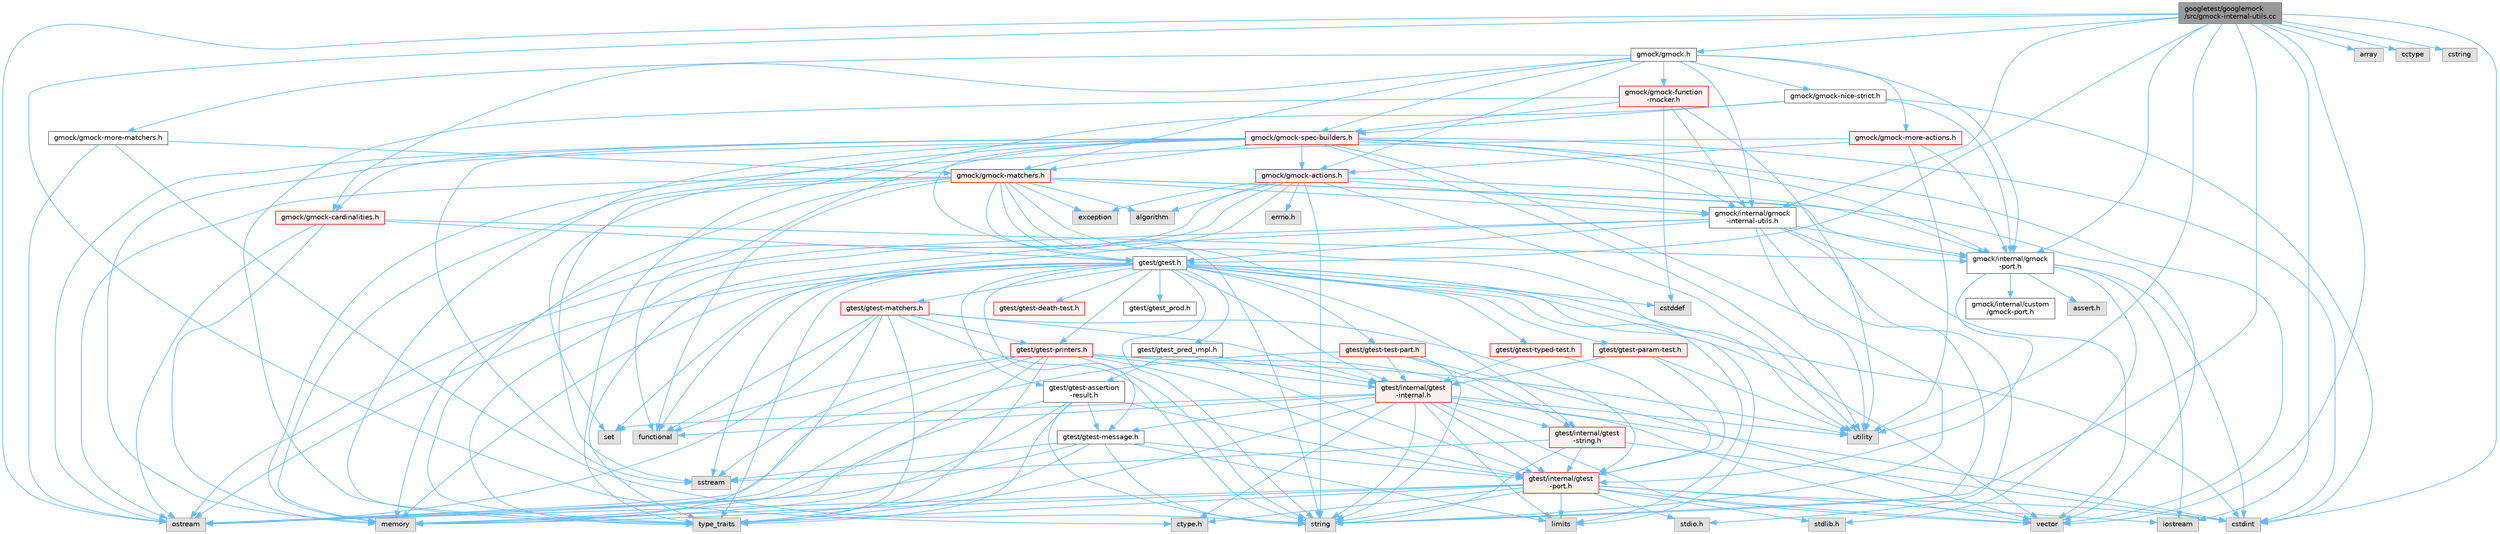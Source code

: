 digraph "googletest/googlemock/src/gmock-internal-utils.cc"
{
 // LATEX_PDF_SIZE
  bgcolor="transparent";
  edge [fontname=Helvetica,fontsize=10,labelfontname=Helvetica,labelfontsize=10];
  node [fontname=Helvetica,fontsize=10,shape=box,height=0.2,width=0.4];
  Node1 [id="Node000001",label="googletest/googlemock\l/src/gmock-internal-utils.cc",height=0.2,width=0.4,color="gray40", fillcolor="grey60", style="filled", fontcolor="black",tooltip=" "];
  Node1 -> Node2 [id="edge1_Node000001_Node000002",color="steelblue1",style="solid",tooltip=" "];
  Node2 [id="Node000002",label="gmock/internal/gmock\l-internal-utils.h",height=0.2,width=0.4,color="grey40", fillcolor="white", style="filled",URL="$gmock-internal-utils_8h.html",tooltip=" "];
  Node2 -> Node3 [id="edge2_Node000002_Node000003",color="steelblue1",style="solid",tooltip=" "];
  Node3 [id="Node000003",label="stdio.h",height=0.2,width=0.4,color="grey60", fillcolor="#E0E0E0", style="filled",tooltip=" "];
  Node2 -> Node4 [id="edge3_Node000002_Node000004",color="steelblue1",style="solid",tooltip=" "];
  Node4 [id="Node000004",label="ostream",height=0.2,width=0.4,color="grey60", fillcolor="#E0E0E0", style="filled",tooltip=" "];
  Node2 -> Node5 [id="edge4_Node000002_Node000005",color="steelblue1",style="solid",tooltip=" "];
  Node5 [id="Node000005",label="string",height=0.2,width=0.4,color="grey60", fillcolor="#E0E0E0", style="filled",tooltip=" "];
  Node2 -> Node6 [id="edge5_Node000002_Node000006",color="steelblue1",style="solid",tooltip=" "];
  Node6 [id="Node000006",label="type_traits",height=0.2,width=0.4,color="grey60", fillcolor="#E0E0E0", style="filled",tooltip=" "];
  Node2 -> Node7 [id="edge6_Node000002_Node000007",color="steelblue1",style="solid",tooltip=" "];
  Node7 [id="Node000007",label="utility",height=0.2,width=0.4,color="grey60", fillcolor="#E0E0E0", style="filled",tooltip=" "];
  Node2 -> Node8 [id="edge7_Node000002_Node000008",color="steelblue1",style="solid",tooltip=" "];
  Node8 [id="Node000008",label="vector",height=0.2,width=0.4,color="grey60", fillcolor="#E0E0E0", style="filled",tooltip=" "];
  Node2 -> Node9 [id="edge8_Node000002_Node000009",color="steelblue1",style="solid",tooltip=" "];
  Node9 [id="Node000009",label="gmock/internal/gmock\l-port.h",height=0.2,width=0.4,color="grey40", fillcolor="white", style="filled",URL="$gmock-port_8h.html",tooltip=" "];
  Node9 -> Node10 [id="edge9_Node000009_Node000010",color="steelblue1",style="solid",tooltip=" "];
  Node10 [id="Node000010",label="assert.h",height=0.2,width=0.4,color="grey60", fillcolor="#E0E0E0", style="filled",tooltip=" "];
  Node9 -> Node11 [id="edge10_Node000009_Node000011",color="steelblue1",style="solid",tooltip=" "];
  Node11 [id="Node000011",label="stdlib.h",height=0.2,width=0.4,color="grey60", fillcolor="#E0E0E0", style="filled",tooltip=" "];
  Node9 -> Node12 [id="edge11_Node000009_Node000012",color="steelblue1",style="solid",tooltip=" "];
  Node12 [id="Node000012",label="cstdint",height=0.2,width=0.4,color="grey60", fillcolor="#E0E0E0", style="filled",tooltip=" "];
  Node9 -> Node13 [id="edge12_Node000009_Node000013",color="steelblue1",style="solid",tooltip=" "];
  Node13 [id="Node000013",label="iostream",height=0.2,width=0.4,color="grey60", fillcolor="#E0E0E0", style="filled",tooltip=" "];
  Node9 -> Node14 [id="edge13_Node000009_Node000014",color="steelblue1",style="solid",tooltip=" "];
  Node14 [id="Node000014",label="gmock/internal/custom\l/gmock-port.h",height=0.2,width=0.4,color="grey40", fillcolor="white", style="filled",URL="$custom_2gmock-port_8h.html",tooltip=" "];
  Node9 -> Node15 [id="edge14_Node000009_Node000015",color="steelblue1",style="solid",tooltip=" "];
  Node15 [id="Node000015",label="gtest/internal/gtest\l-port.h",height=0.2,width=0.4,color="red", fillcolor="#FFF0F0", style="filled",URL="$gtest-port_8h.html",tooltip=" "];
  Node15 -> Node17 [id="edge15_Node000015_Node000017",color="steelblue1",style="solid",tooltip=" "];
  Node17 [id="Node000017",label="ctype.h",height=0.2,width=0.4,color="grey60", fillcolor="#E0E0E0", style="filled",tooltip=" "];
  Node15 -> Node3 [id="edge16_Node000015_Node000003",color="steelblue1",style="solid",tooltip=" "];
  Node15 -> Node11 [id="edge17_Node000015_Node000011",color="steelblue1",style="solid",tooltip=" "];
  Node15 -> Node12 [id="edge18_Node000015_Node000012",color="steelblue1",style="solid",tooltip=" "];
  Node15 -> Node13 [id="edge19_Node000015_Node000013",color="steelblue1",style="solid",tooltip=" "];
  Node15 -> Node26 [id="edge20_Node000015_Node000026",color="steelblue1",style="solid",tooltip=" "];
  Node26 [id="Node000026",label="limits",height=0.2,width=0.4,color="grey60", fillcolor="#E0E0E0", style="filled",tooltip=" "];
  Node15 -> Node28 [id="edge21_Node000015_Node000028",color="steelblue1",style="solid",tooltip=" "];
  Node28 [id="Node000028",label="memory",height=0.2,width=0.4,color="grey60", fillcolor="#E0E0E0", style="filled",tooltip=" "];
  Node15 -> Node4 [id="edge22_Node000015_Node000004",color="steelblue1",style="solid",tooltip=" "];
  Node15 -> Node5 [id="edge23_Node000015_Node000005",color="steelblue1",style="solid",tooltip=" "];
  Node15 -> Node6 [id="edge24_Node000015_Node000006",color="steelblue1",style="solid",tooltip=" "];
  Node15 -> Node8 [id="edge25_Node000015_Node000008",color="steelblue1",style="solid",tooltip=" "];
  Node2 -> Node43 [id="edge26_Node000002_Node000043",color="steelblue1",style="solid",tooltip=" "];
  Node43 [id="Node000043",label="gtest/gtest.h",height=0.2,width=0.4,color="grey40", fillcolor="white", style="filled",URL="$gtest_8h.html",tooltip=" "];
  Node43 -> Node21 [id="edge27_Node000043_Node000021",color="steelblue1",style="solid",tooltip=" "];
  Node21 [id="Node000021",label="cstddef",height=0.2,width=0.4,color="grey60", fillcolor="#E0E0E0", style="filled",tooltip=" "];
  Node43 -> Node12 [id="edge28_Node000043_Node000012",color="steelblue1",style="solid",tooltip=" "];
  Node43 -> Node26 [id="edge29_Node000043_Node000026",color="steelblue1",style="solid",tooltip=" "];
  Node43 -> Node28 [id="edge30_Node000043_Node000028",color="steelblue1",style="solid",tooltip=" "];
  Node43 -> Node4 [id="edge31_Node000043_Node000004",color="steelblue1",style="solid",tooltip=" "];
  Node43 -> Node24 [id="edge32_Node000043_Node000024",color="steelblue1",style="solid",tooltip=" "];
  Node24 [id="Node000024",label="set",height=0.2,width=0.4,color="grey60", fillcolor="#E0E0E0", style="filled",tooltip=" "];
  Node43 -> Node44 [id="edge33_Node000043_Node000044",color="steelblue1",style="solid",tooltip=" "];
  Node44 [id="Node000044",label="sstream",height=0.2,width=0.4,color="grey60", fillcolor="#E0E0E0", style="filled",tooltip=" "];
  Node43 -> Node5 [id="edge34_Node000043_Node000005",color="steelblue1",style="solid",tooltip=" "];
  Node43 -> Node6 [id="edge35_Node000043_Node000006",color="steelblue1",style="solid",tooltip=" "];
  Node43 -> Node8 [id="edge36_Node000043_Node000008",color="steelblue1",style="solid",tooltip=" "];
  Node43 -> Node45 [id="edge37_Node000043_Node000045",color="steelblue1",style="solid",tooltip=" "];
  Node45 [id="Node000045",label="gtest/gtest-assertion\l-result.h",height=0.2,width=0.4,color="grey40", fillcolor="white", style="filled",URL="$gtest-assertion-result_8h.html",tooltip=" "];
  Node45 -> Node28 [id="edge38_Node000045_Node000028",color="steelblue1",style="solid",tooltip=" "];
  Node45 -> Node4 [id="edge39_Node000045_Node000004",color="steelblue1",style="solid",tooltip=" "];
  Node45 -> Node5 [id="edge40_Node000045_Node000005",color="steelblue1",style="solid",tooltip=" "];
  Node45 -> Node6 [id="edge41_Node000045_Node000006",color="steelblue1",style="solid",tooltip=" "];
  Node45 -> Node46 [id="edge42_Node000045_Node000046",color="steelblue1",style="solid",tooltip=" "];
  Node46 [id="Node000046",label="gtest/gtest-message.h",height=0.2,width=0.4,color="grey40", fillcolor="white", style="filled",URL="$gtest-message_8h.html",tooltip=" "];
  Node46 -> Node26 [id="edge43_Node000046_Node000026",color="steelblue1",style="solid",tooltip=" "];
  Node46 -> Node28 [id="edge44_Node000046_Node000028",color="steelblue1",style="solid",tooltip=" "];
  Node46 -> Node4 [id="edge45_Node000046_Node000004",color="steelblue1",style="solid",tooltip=" "];
  Node46 -> Node44 [id="edge46_Node000046_Node000044",color="steelblue1",style="solid",tooltip=" "];
  Node46 -> Node5 [id="edge47_Node000046_Node000005",color="steelblue1",style="solid",tooltip=" "];
  Node46 -> Node15 [id="edge48_Node000046_Node000015",color="steelblue1",style="solid",tooltip=" "];
  Node45 -> Node15 [id="edge49_Node000045_Node000015",color="steelblue1",style="solid",tooltip=" "];
  Node43 -> Node47 [id="edge50_Node000043_Node000047",color="steelblue1",style="solid",tooltip=" "];
  Node47 [id="Node000047",label="gtest/gtest-death-test.h",height=0.2,width=0.4,color="red", fillcolor="#FFF0F0", style="filled",URL="$gtest-death-test_8h.html",tooltip=" "];
  Node43 -> Node49 [id="edge51_Node000043_Node000049",color="steelblue1",style="solid",tooltip=" "];
  Node49 [id="Node000049",label="gtest/gtest-matchers.h",height=0.2,width=0.4,color="red", fillcolor="#FFF0F0", style="filled",URL="$gtest-matchers_8h.html",tooltip=" "];
  Node49 -> Node51 [id="edge52_Node000049_Node000051",color="steelblue1",style="solid",tooltip=" "];
  Node51 [id="Node000051",label="functional",height=0.2,width=0.4,color="grey60", fillcolor="#E0E0E0", style="filled",tooltip=" "];
  Node49 -> Node28 [id="edge53_Node000049_Node000028",color="steelblue1",style="solid",tooltip=" "];
  Node49 -> Node4 [id="edge54_Node000049_Node000004",color="steelblue1",style="solid",tooltip=" "];
  Node49 -> Node5 [id="edge55_Node000049_Node000005",color="steelblue1",style="solid",tooltip=" "];
  Node49 -> Node6 [id="edge56_Node000049_Node000006",color="steelblue1",style="solid",tooltip=" "];
  Node49 -> Node52 [id="edge57_Node000049_Node000052",color="steelblue1",style="solid",tooltip=" "];
  Node52 [id="Node000052",label="gtest/gtest-printers.h",height=0.2,width=0.4,color="red", fillcolor="#FFF0F0", style="filled",URL="$gtest-printers_8h.html",tooltip=" "];
  Node52 -> Node51 [id="edge58_Node000052_Node000051",color="steelblue1",style="solid",tooltip=" "];
  Node52 -> Node28 [id="edge59_Node000052_Node000028",color="steelblue1",style="solid",tooltip=" "];
  Node52 -> Node4 [id="edge60_Node000052_Node000004",color="steelblue1",style="solid",tooltip=" "];
  Node52 -> Node44 [id="edge61_Node000052_Node000044",color="steelblue1",style="solid",tooltip=" "];
  Node52 -> Node5 [id="edge62_Node000052_Node000005",color="steelblue1",style="solid",tooltip=" "];
  Node52 -> Node6 [id="edge63_Node000052_Node000006",color="steelblue1",style="solid",tooltip=" "];
  Node52 -> Node7 [id="edge64_Node000052_Node000007",color="steelblue1",style="solid",tooltip=" "];
  Node52 -> Node8 [id="edge65_Node000052_Node000008",color="steelblue1",style="solid",tooltip=" "];
  Node52 -> Node53 [id="edge66_Node000052_Node000053",color="steelblue1",style="solid",tooltip=" "];
  Node53 [id="Node000053",label="gtest/internal/gtest\l-internal.h",height=0.2,width=0.4,color="red", fillcolor="#FFF0F0", style="filled",URL="$gtest-internal_8h.html",tooltip=" "];
  Node53 -> Node15 [id="edge67_Node000053_Node000015",color="steelblue1",style="solid",tooltip=" "];
  Node53 -> Node17 [id="edge68_Node000053_Node000017",color="steelblue1",style="solid",tooltip=" "];
  Node53 -> Node12 [id="edge69_Node000053_Node000012",color="steelblue1",style="solid",tooltip=" "];
  Node53 -> Node51 [id="edge70_Node000053_Node000051",color="steelblue1",style="solid",tooltip=" "];
  Node53 -> Node26 [id="edge71_Node000053_Node000026",color="steelblue1",style="solid",tooltip=" "];
  Node53 -> Node24 [id="edge72_Node000053_Node000024",color="steelblue1",style="solid",tooltip=" "];
  Node53 -> Node5 [id="edge73_Node000053_Node000005",color="steelblue1",style="solid",tooltip=" "];
  Node53 -> Node6 [id="edge74_Node000053_Node000006",color="steelblue1",style="solid",tooltip=" "];
  Node53 -> Node7 [id="edge75_Node000053_Node000007",color="steelblue1",style="solid",tooltip=" "];
  Node53 -> Node8 [id="edge76_Node000053_Node000008",color="steelblue1",style="solid",tooltip=" "];
  Node53 -> Node46 [id="edge77_Node000053_Node000046",color="steelblue1",style="solid",tooltip=" "];
  Node53 -> Node57 [id="edge78_Node000053_Node000057",color="steelblue1",style="solid",tooltip=" "];
  Node57 [id="Node000057",label="gtest/internal/gtest\l-string.h",height=0.2,width=0.4,color="red", fillcolor="#FFF0F0", style="filled",URL="$gtest-string_8h.html",tooltip=" "];
  Node57 -> Node12 [id="edge79_Node000057_Node000012",color="steelblue1",style="solid",tooltip=" "];
  Node57 -> Node44 [id="edge80_Node000057_Node000044",color="steelblue1",style="solid",tooltip=" "];
  Node57 -> Node5 [id="edge81_Node000057_Node000005",color="steelblue1",style="solid",tooltip=" "];
  Node57 -> Node15 [id="edge82_Node000057_Node000015",color="steelblue1",style="solid",tooltip=" "];
  Node52 -> Node15 [id="edge83_Node000052_Node000015",color="steelblue1",style="solid",tooltip=" "];
  Node49 -> Node53 [id="edge84_Node000049_Node000053",color="steelblue1",style="solid",tooltip=" "];
  Node49 -> Node15 [id="edge85_Node000049_Node000015",color="steelblue1",style="solid",tooltip=" "];
  Node43 -> Node46 [id="edge86_Node000043_Node000046",color="steelblue1",style="solid",tooltip=" "];
  Node43 -> Node60 [id="edge87_Node000043_Node000060",color="steelblue1",style="solid",tooltip=" "];
  Node60 [id="Node000060",label="gtest/gtest-param-test.h",height=0.2,width=0.4,color="red", fillcolor="#FFF0F0", style="filled",URL="$gtest-param-test_8h.html",tooltip=" "];
  Node60 -> Node7 [id="edge88_Node000060_Node000007",color="steelblue1",style="solid",tooltip=" "];
  Node60 -> Node53 [id="edge89_Node000060_Node000053",color="steelblue1",style="solid",tooltip=" "];
  Node60 -> Node15 [id="edge90_Node000060_Node000015",color="steelblue1",style="solid",tooltip=" "];
  Node43 -> Node52 [id="edge91_Node000043_Node000052",color="steelblue1",style="solid",tooltip=" "];
  Node43 -> Node64 [id="edge92_Node000043_Node000064",color="steelblue1",style="solid",tooltip=" "];
  Node64 [id="Node000064",label="gtest/gtest-test-part.h",height=0.2,width=0.4,color="red", fillcolor="#FFF0F0", style="filled",URL="$gtest-test-part_8h.html",tooltip=" "];
  Node64 -> Node4 [id="edge93_Node000064_Node000004",color="steelblue1",style="solid",tooltip=" "];
  Node64 -> Node5 [id="edge94_Node000064_Node000005",color="steelblue1",style="solid",tooltip=" "];
  Node64 -> Node8 [id="edge95_Node000064_Node000008",color="steelblue1",style="solid",tooltip=" "];
  Node64 -> Node53 [id="edge96_Node000064_Node000053",color="steelblue1",style="solid",tooltip=" "];
  Node64 -> Node57 [id="edge97_Node000064_Node000057",color="steelblue1",style="solid",tooltip=" "];
  Node43 -> Node66 [id="edge98_Node000043_Node000066",color="steelblue1",style="solid",tooltip=" "];
  Node66 [id="Node000066",label="gtest/gtest-typed-test.h",height=0.2,width=0.4,color="red", fillcolor="#FFF0F0", style="filled",URL="$gtest-typed-test_8h.html",tooltip=" "];
  Node66 -> Node53 [id="edge99_Node000066_Node000053",color="steelblue1",style="solid",tooltip=" "];
  Node66 -> Node15 [id="edge100_Node000066_Node000015",color="steelblue1",style="solid",tooltip=" "];
  Node43 -> Node67 [id="edge101_Node000043_Node000067",color="steelblue1",style="solid",tooltip=" "];
  Node67 [id="Node000067",label="gtest/gtest_pred_impl.h",height=0.2,width=0.4,color="grey40", fillcolor="white", style="filled",URL="$gtest__pred__impl_8h.html",tooltip=" "];
  Node67 -> Node45 [id="edge102_Node000067_Node000045",color="steelblue1",style="solid",tooltip=" "];
  Node67 -> Node53 [id="edge103_Node000067_Node000053",color="steelblue1",style="solid",tooltip=" "];
  Node67 -> Node15 [id="edge104_Node000067_Node000015",color="steelblue1",style="solid",tooltip=" "];
  Node43 -> Node68 [id="edge105_Node000043_Node000068",color="steelblue1",style="solid",tooltip=" "];
  Node68 [id="Node000068",label="gtest/gtest_prod.h",height=0.2,width=0.4,color="grey40", fillcolor="white", style="filled",URL="$gtest__prod_8h.html",tooltip=" "];
  Node43 -> Node53 [id="edge106_Node000043_Node000053",color="steelblue1",style="solid",tooltip=" "];
  Node43 -> Node57 [id="edge107_Node000043_Node000057",color="steelblue1",style="solid",tooltip=" "];
  Node1 -> Node17 [id="edge108_Node000001_Node000017",color="steelblue1",style="solid",tooltip=" "];
  Node1 -> Node69 [id="edge109_Node000001_Node000069",color="steelblue1",style="solid",tooltip=" "];
  Node69 [id="Node000069",label="array",height=0.2,width=0.4,color="grey60", fillcolor="#E0E0E0", style="filled",tooltip=" "];
  Node1 -> Node70 [id="edge110_Node000001_Node000070",color="steelblue1",style="solid",tooltip=" "];
  Node70 [id="Node000070",label="cctype",height=0.2,width=0.4,color="grey60", fillcolor="#E0E0E0", style="filled",tooltip=" "];
  Node1 -> Node12 [id="edge111_Node000001_Node000012",color="steelblue1",style="solid",tooltip=" "];
  Node1 -> Node23 [id="edge112_Node000001_Node000023",color="steelblue1",style="solid",tooltip=" "];
  Node23 [id="Node000023",label="cstring",height=0.2,width=0.4,color="grey60", fillcolor="#E0E0E0", style="filled",tooltip=" "];
  Node1 -> Node13 [id="edge113_Node000001_Node000013",color="steelblue1",style="solid",tooltip=" "];
  Node1 -> Node4 [id="edge114_Node000001_Node000004",color="steelblue1",style="solid",tooltip=" "];
  Node1 -> Node5 [id="edge115_Node000001_Node000005",color="steelblue1",style="solid",tooltip=" "];
  Node1 -> Node7 [id="edge116_Node000001_Node000007",color="steelblue1",style="solid",tooltip=" "];
  Node1 -> Node8 [id="edge117_Node000001_Node000008",color="steelblue1",style="solid",tooltip=" "];
  Node1 -> Node71 [id="edge118_Node000001_Node000071",color="steelblue1",style="solid",tooltip=" "];
  Node71 [id="Node000071",label="gmock/gmock.h",height=0.2,width=0.4,color="grey40", fillcolor="white", style="filled",URL="$gmock_8h.html",tooltip=" "];
  Node71 -> Node72 [id="edge119_Node000071_Node000072",color="steelblue1",style="solid",tooltip=" "];
  Node72 [id="Node000072",label="gmock/gmock-actions.h",height=0.2,width=0.4,color="red", fillcolor="#FFF0F0", style="filled",URL="$gmock-actions_8h.html",tooltip=" "];
  Node72 -> Node73 [id="edge120_Node000072_Node000073",color="steelblue1",style="solid",tooltip=" "];
  Node73 [id="Node000073",label="errno.h",height=0.2,width=0.4,color="grey60", fillcolor="#E0E0E0", style="filled",tooltip=" "];
  Node72 -> Node25 [id="edge121_Node000072_Node000025",color="steelblue1",style="solid",tooltip=" "];
  Node25 [id="Node000025",label="algorithm",height=0.2,width=0.4,color="grey60", fillcolor="#E0E0E0", style="filled",tooltip=" "];
  Node72 -> Node74 [id="edge122_Node000072_Node000074",color="steelblue1",style="solid",tooltip=" "];
  Node74 [id="Node000074",label="exception",height=0.2,width=0.4,color="grey60", fillcolor="#E0E0E0", style="filled",tooltip=" "];
  Node72 -> Node51 [id="edge123_Node000072_Node000051",color="steelblue1",style="solid",tooltip=" "];
  Node72 -> Node28 [id="edge124_Node000072_Node000028",color="steelblue1",style="solid",tooltip=" "];
  Node72 -> Node5 [id="edge125_Node000072_Node000005",color="steelblue1",style="solid",tooltip=" "];
  Node72 -> Node6 [id="edge126_Node000072_Node000006",color="steelblue1",style="solid",tooltip=" "];
  Node72 -> Node7 [id="edge127_Node000072_Node000007",color="steelblue1",style="solid",tooltip=" "];
  Node72 -> Node2 [id="edge128_Node000072_Node000002",color="steelblue1",style="solid",tooltip=" "];
  Node72 -> Node9 [id="edge129_Node000072_Node000009",color="steelblue1",style="solid",tooltip=" "];
  Node71 -> Node76 [id="edge130_Node000071_Node000076",color="steelblue1",style="solid",tooltip=" "];
  Node76 [id="Node000076",label="gmock/gmock-cardinalities.h",height=0.2,width=0.4,color="red", fillcolor="#FFF0F0", style="filled",URL="$gmock-cardinalities_8h.html",tooltip=" "];
  Node76 -> Node28 [id="edge131_Node000076_Node000028",color="steelblue1",style="solid",tooltip=" "];
  Node76 -> Node4 [id="edge132_Node000076_Node000004",color="steelblue1",style="solid",tooltip=" "];
  Node76 -> Node9 [id="edge133_Node000076_Node000009",color="steelblue1",style="solid",tooltip=" "];
  Node76 -> Node43 [id="edge134_Node000076_Node000043",color="steelblue1",style="solid",tooltip=" "];
  Node71 -> Node78 [id="edge135_Node000071_Node000078",color="steelblue1",style="solid",tooltip=" "];
  Node78 [id="Node000078",label="gmock/gmock-function\l-mocker.h",height=0.2,width=0.4,color="red", fillcolor="#FFF0F0", style="filled",URL="$gmock-function-mocker_8h.html",tooltip=" "];
  Node78 -> Node21 [id="edge136_Node000078_Node000021",color="steelblue1",style="solid",tooltip=" "];
  Node78 -> Node6 [id="edge137_Node000078_Node000006",color="steelblue1",style="solid",tooltip=" "];
  Node78 -> Node7 [id="edge138_Node000078_Node000007",color="steelblue1",style="solid",tooltip=" "];
  Node78 -> Node79 [id="edge139_Node000078_Node000079",color="steelblue1",style="solid",tooltip=" "];
  Node79 [id="Node000079",label="gmock/gmock-spec-builders.h",height=0.2,width=0.4,color="red", fillcolor="#FFF0F0", style="filled",URL="$gmock-spec-builders_8h.html",tooltip=" "];
  Node79 -> Node12 [id="edge140_Node000079_Node000012",color="steelblue1",style="solid",tooltip=" "];
  Node79 -> Node51 [id="edge141_Node000079_Node000051",color="steelblue1",style="solid",tooltip=" "];
  Node79 -> Node28 [id="edge142_Node000079_Node000028",color="steelblue1",style="solid",tooltip=" "];
  Node79 -> Node4 [id="edge143_Node000079_Node000004",color="steelblue1",style="solid",tooltip=" "];
  Node79 -> Node24 [id="edge144_Node000079_Node000024",color="steelblue1",style="solid",tooltip=" "];
  Node79 -> Node44 [id="edge145_Node000079_Node000044",color="steelblue1",style="solid",tooltip=" "];
  Node79 -> Node5 [id="edge146_Node000079_Node000005",color="steelblue1",style="solid",tooltip=" "];
  Node79 -> Node6 [id="edge147_Node000079_Node000006",color="steelblue1",style="solid",tooltip=" "];
  Node79 -> Node7 [id="edge148_Node000079_Node000007",color="steelblue1",style="solid",tooltip=" "];
  Node79 -> Node8 [id="edge149_Node000079_Node000008",color="steelblue1",style="solid",tooltip=" "];
  Node79 -> Node72 [id="edge150_Node000079_Node000072",color="steelblue1",style="solid",tooltip=" "];
  Node79 -> Node76 [id="edge151_Node000079_Node000076",color="steelblue1",style="solid",tooltip=" "];
  Node79 -> Node80 [id="edge152_Node000079_Node000080",color="steelblue1",style="solid",tooltip=" "];
  Node80 [id="Node000080",label="gmock/gmock-matchers.h",height=0.2,width=0.4,color="red", fillcolor="#FFF0F0", style="filled",URL="$gmock-matchers_8h.html",tooltip=" "];
  Node80 -> Node25 [id="edge153_Node000080_Node000025",color="steelblue1",style="solid",tooltip=" "];
  Node80 -> Node74 [id="edge154_Node000080_Node000074",color="steelblue1",style="solid",tooltip=" "];
  Node80 -> Node51 [id="edge155_Node000080_Node000051",color="steelblue1",style="solid",tooltip=" "];
  Node80 -> Node26 [id="edge156_Node000080_Node000026",color="steelblue1",style="solid",tooltip=" "];
  Node80 -> Node28 [id="edge157_Node000080_Node000028",color="steelblue1",style="solid",tooltip=" "];
  Node80 -> Node4 [id="edge158_Node000080_Node000004",color="steelblue1",style="solid",tooltip=" "];
  Node80 -> Node44 [id="edge159_Node000080_Node000044",color="steelblue1",style="solid",tooltip=" "];
  Node80 -> Node5 [id="edge160_Node000080_Node000005",color="steelblue1",style="solid",tooltip=" "];
  Node80 -> Node6 [id="edge161_Node000080_Node000006",color="steelblue1",style="solid",tooltip=" "];
  Node80 -> Node7 [id="edge162_Node000080_Node000007",color="steelblue1",style="solid",tooltip=" "];
  Node80 -> Node8 [id="edge163_Node000080_Node000008",color="steelblue1",style="solid",tooltip=" "];
  Node80 -> Node2 [id="edge164_Node000080_Node000002",color="steelblue1",style="solid",tooltip=" "];
  Node80 -> Node9 [id="edge165_Node000080_Node000009",color="steelblue1",style="solid",tooltip=" "];
  Node80 -> Node43 [id="edge166_Node000080_Node000043",color="steelblue1",style="solid",tooltip=" "];
  Node79 -> Node2 [id="edge167_Node000079_Node000002",color="steelblue1",style="solid",tooltip=" "];
  Node79 -> Node9 [id="edge168_Node000079_Node000009",color="steelblue1",style="solid",tooltip=" "];
  Node79 -> Node43 [id="edge169_Node000079_Node000043",color="steelblue1",style="solid",tooltip=" "];
  Node78 -> Node2 [id="edge170_Node000078_Node000002",color="steelblue1",style="solid",tooltip=" "];
  Node71 -> Node80 [id="edge171_Node000071_Node000080",color="steelblue1",style="solid",tooltip=" "];
  Node71 -> Node85 [id="edge172_Node000071_Node000085",color="steelblue1",style="solid",tooltip=" "];
  Node85 [id="Node000085",label="gmock/gmock-more-actions.h",height=0.2,width=0.4,color="red", fillcolor="#FFF0F0", style="filled",URL="$gmock-more-actions_8h.html",tooltip=" "];
  Node85 -> Node28 [id="edge173_Node000085_Node000028",color="steelblue1",style="solid",tooltip=" "];
  Node85 -> Node7 [id="edge174_Node000085_Node000007",color="steelblue1",style="solid",tooltip=" "];
  Node85 -> Node72 [id="edge175_Node000085_Node000072",color="steelblue1",style="solid",tooltip=" "];
  Node85 -> Node9 [id="edge176_Node000085_Node000009",color="steelblue1",style="solid",tooltip=" "];
  Node71 -> Node87 [id="edge177_Node000071_Node000087",color="steelblue1",style="solid",tooltip=" "];
  Node87 [id="Node000087",label="gmock/gmock-more-matchers.h",height=0.2,width=0.4,color="grey40", fillcolor="white", style="filled",URL="$gmock-more-matchers_8h.html",tooltip=" "];
  Node87 -> Node4 [id="edge178_Node000087_Node000004",color="steelblue1",style="solid",tooltip=" "];
  Node87 -> Node5 [id="edge179_Node000087_Node000005",color="steelblue1",style="solid",tooltip=" "];
  Node87 -> Node80 [id="edge180_Node000087_Node000080",color="steelblue1",style="solid",tooltip=" "];
  Node71 -> Node88 [id="edge181_Node000071_Node000088",color="steelblue1",style="solid",tooltip=" "];
  Node88 [id="Node000088",label="gmock/gmock-nice-strict.h",height=0.2,width=0.4,color="grey40", fillcolor="white", style="filled",URL="$gmock-nice-strict_8h.html",tooltip=" "];
  Node88 -> Node12 [id="edge182_Node000088_Node000012",color="steelblue1",style="solid",tooltip=" "];
  Node88 -> Node6 [id="edge183_Node000088_Node000006",color="steelblue1",style="solid",tooltip=" "];
  Node88 -> Node79 [id="edge184_Node000088_Node000079",color="steelblue1",style="solid",tooltip=" "];
  Node88 -> Node9 [id="edge185_Node000088_Node000009",color="steelblue1",style="solid",tooltip=" "];
  Node71 -> Node79 [id="edge186_Node000071_Node000079",color="steelblue1",style="solid",tooltip=" "];
  Node71 -> Node2 [id="edge187_Node000071_Node000002",color="steelblue1",style="solid",tooltip=" "];
  Node71 -> Node9 [id="edge188_Node000071_Node000009",color="steelblue1",style="solid",tooltip=" "];
  Node1 -> Node9 [id="edge189_Node000001_Node000009",color="steelblue1",style="solid",tooltip=" "];
  Node1 -> Node43 [id="edge190_Node000001_Node000043",color="steelblue1",style="solid",tooltip=" "];
}
